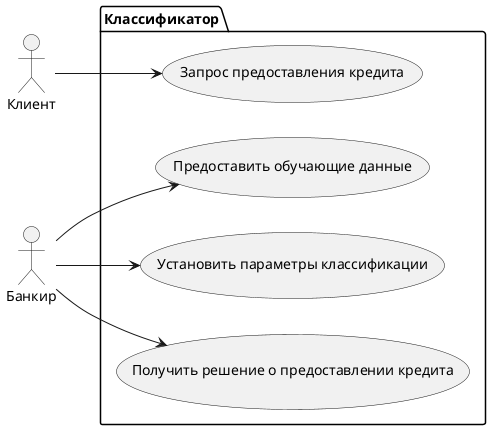 @startuml
'context'
left to right direction
skinparam monochrome true
skinparam handwritten false
skinparam shadowing false

actor Клиент as c
actor Банкир as e
package Классификатор {
  usecase "Запрос предоставления кредита" as UC1
  usecase "Предоставить обучающие данные" as UC2
  usecase "Установить параметры классификации" as UC3
  usecase "Получить решение о предоставлении кредита" as UC4
}
c --> UC1
e --> UC2
e --> UC3
e --> UC4
@enduml
